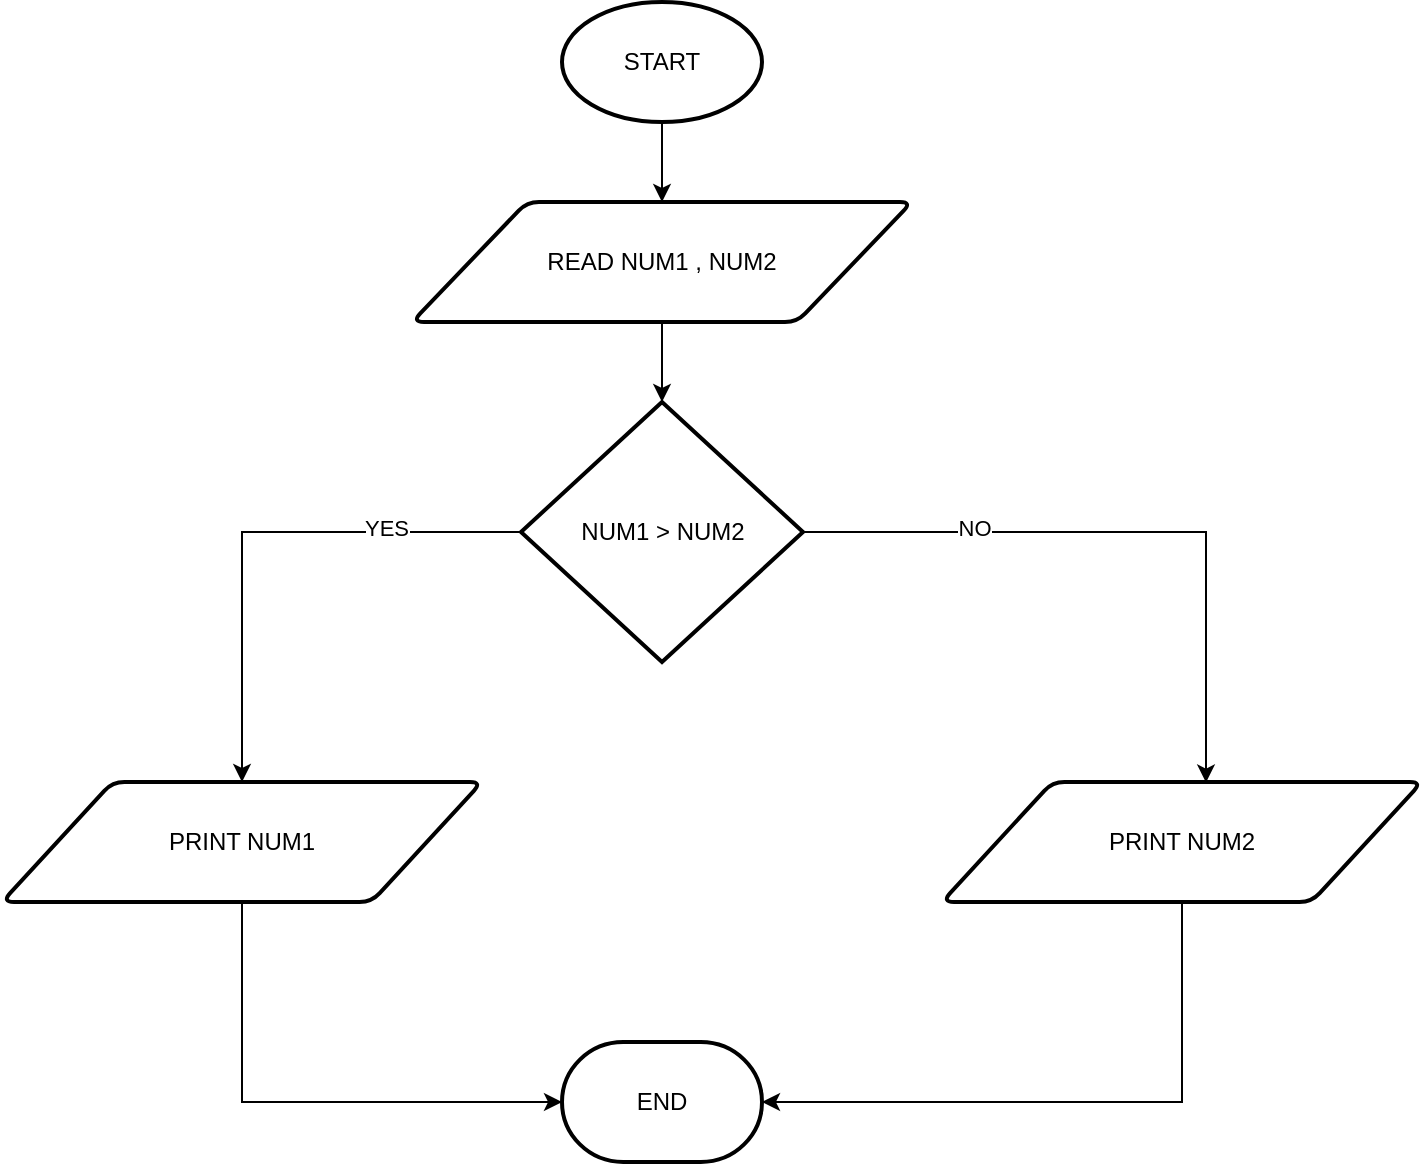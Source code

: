 <mxfile version="25.0.3">
  <diagram id="C5RBs43oDa-KdzZeNtuy" name="Page-1">
    <mxGraphModel dx="983" dy="424" grid="1" gridSize="10" guides="1" tooltips="1" connect="1" arrows="1" fold="1" page="1" pageScale="1" pageWidth="827" pageHeight="1169" math="0" shadow="0">
      <root>
        <mxCell id="WIyWlLk6GJQsqaUBKTNV-0" />
        <mxCell id="WIyWlLk6GJQsqaUBKTNV-1" parent="WIyWlLk6GJQsqaUBKTNV-0" />
        <mxCell id="LCohO1MewZ60ilad9Lcr-13" style="edgeStyle=orthogonalEdgeStyle;rounded=0;orthogonalLoop=1;jettySize=auto;html=1;exitX=0.5;exitY=1;exitDx=0;exitDy=0;exitPerimeter=0;entryX=0.5;entryY=0;entryDx=0;entryDy=0;" edge="1" parent="WIyWlLk6GJQsqaUBKTNV-1" source="LCohO1MewZ60ilad9Lcr-0" target="LCohO1MewZ60ilad9Lcr-1">
          <mxGeometry relative="1" as="geometry" />
        </mxCell>
        <mxCell id="LCohO1MewZ60ilad9Lcr-0" value="START" style="strokeWidth=2;html=1;shape=mxgraph.flowchart.start_1;whiteSpace=wrap;" vertex="1" parent="WIyWlLk6GJQsqaUBKTNV-1">
          <mxGeometry x="350" y="60" width="100" height="60" as="geometry" />
        </mxCell>
        <mxCell id="LCohO1MewZ60ilad9Lcr-1" value="READ NUM1 , NUM2" style="shape=parallelogram;html=1;strokeWidth=2;perimeter=parallelogramPerimeter;whiteSpace=wrap;rounded=1;arcSize=12;size=0.23;" vertex="1" parent="WIyWlLk6GJQsqaUBKTNV-1">
          <mxGeometry x="275" y="160" width="250" height="60" as="geometry" />
        </mxCell>
        <mxCell id="LCohO1MewZ60ilad9Lcr-8" style="edgeStyle=orthogonalEdgeStyle;rounded=0;orthogonalLoop=1;jettySize=auto;html=1;exitX=0;exitY=0.5;exitDx=0;exitDy=0;exitPerimeter=0;entryX=0.5;entryY=0;entryDx=0;entryDy=0;" edge="1" parent="WIyWlLk6GJQsqaUBKTNV-1" source="LCohO1MewZ60ilad9Lcr-2" target="LCohO1MewZ60ilad9Lcr-3">
          <mxGeometry relative="1" as="geometry">
            <mxPoint x="190" y="460" as="targetPoint" />
          </mxGeometry>
        </mxCell>
        <mxCell id="LCohO1MewZ60ilad9Lcr-17" value="YES" style="edgeLabel;html=1;align=center;verticalAlign=middle;resizable=0;points=[];" vertex="1" connectable="0" parent="LCohO1MewZ60ilad9Lcr-8">
          <mxGeometry x="-0.489" y="-2" relative="1" as="geometry">
            <mxPoint as="offset" />
          </mxGeometry>
        </mxCell>
        <mxCell id="LCohO1MewZ60ilad9Lcr-9" style="edgeStyle=orthogonalEdgeStyle;rounded=0;orthogonalLoop=1;jettySize=auto;html=1;exitX=1;exitY=0.5;exitDx=0;exitDy=0;exitPerimeter=0;entryX=0.55;entryY=0.005;entryDx=0;entryDy=0;entryPerimeter=0;" edge="1" parent="WIyWlLk6GJQsqaUBKTNV-1" source="LCohO1MewZ60ilad9Lcr-2" target="LCohO1MewZ60ilad9Lcr-7">
          <mxGeometry relative="1" as="geometry">
            <mxPoint x="670" y="440" as="targetPoint" />
          </mxGeometry>
        </mxCell>
        <mxCell id="LCohO1MewZ60ilad9Lcr-19" value="NO" style="edgeLabel;html=1;align=center;verticalAlign=middle;resizable=0;points=[];" vertex="1" connectable="0" parent="LCohO1MewZ60ilad9Lcr-9">
          <mxGeometry x="-0.477" y="2" relative="1" as="geometry">
            <mxPoint as="offset" />
          </mxGeometry>
        </mxCell>
        <mxCell id="LCohO1MewZ60ilad9Lcr-2" value="NUM1 &amp;gt; NUM2" style="strokeWidth=2;html=1;shape=mxgraph.flowchart.decision;whiteSpace=wrap;" vertex="1" parent="WIyWlLk6GJQsqaUBKTNV-1">
          <mxGeometry x="329.5" y="260" width="141" height="130" as="geometry" />
        </mxCell>
        <mxCell id="LCohO1MewZ60ilad9Lcr-3" value="PRINT NUM1" style="shape=parallelogram;html=1;strokeWidth=2;perimeter=parallelogramPerimeter;whiteSpace=wrap;rounded=1;arcSize=12;size=0.23;" vertex="1" parent="WIyWlLk6GJQsqaUBKTNV-1">
          <mxGeometry x="70" y="450" width="240" height="60" as="geometry" />
        </mxCell>
        <mxCell id="LCohO1MewZ60ilad9Lcr-7" value="PRINT NUM2" style="shape=parallelogram;html=1;strokeWidth=2;perimeter=parallelogramPerimeter;whiteSpace=wrap;rounded=1;arcSize=12;size=0.23;" vertex="1" parent="WIyWlLk6GJQsqaUBKTNV-1">
          <mxGeometry x="540" y="450" width="240" height="60" as="geometry" />
        </mxCell>
        <mxCell id="LCohO1MewZ60ilad9Lcr-12" style="edgeStyle=orthogonalEdgeStyle;rounded=0;orthogonalLoop=1;jettySize=auto;html=1;exitX=0.5;exitY=1;exitDx=0;exitDy=0;entryX=0.5;entryY=0;entryDx=0;entryDy=0;entryPerimeter=0;" edge="1" parent="WIyWlLk6GJQsqaUBKTNV-1" source="LCohO1MewZ60ilad9Lcr-1" target="LCohO1MewZ60ilad9Lcr-2">
          <mxGeometry relative="1" as="geometry" />
        </mxCell>
        <mxCell id="LCohO1MewZ60ilad9Lcr-14" value="END" style="strokeWidth=2;html=1;shape=mxgraph.flowchart.terminator;whiteSpace=wrap;" vertex="1" parent="WIyWlLk6GJQsqaUBKTNV-1">
          <mxGeometry x="350" y="580" width="100" height="60" as="geometry" />
        </mxCell>
        <mxCell id="LCohO1MewZ60ilad9Lcr-15" style="edgeStyle=orthogonalEdgeStyle;rounded=0;orthogonalLoop=1;jettySize=auto;html=1;exitX=0.5;exitY=1;exitDx=0;exitDy=0;entryX=1;entryY=0.5;entryDx=0;entryDy=0;entryPerimeter=0;" edge="1" parent="WIyWlLk6GJQsqaUBKTNV-1" source="LCohO1MewZ60ilad9Lcr-7" target="LCohO1MewZ60ilad9Lcr-14">
          <mxGeometry relative="1" as="geometry" />
        </mxCell>
        <mxCell id="LCohO1MewZ60ilad9Lcr-16" style="edgeStyle=orthogonalEdgeStyle;rounded=0;orthogonalLoop=1;jettySize=auto;html=1;exitX=0.5;exitY=1;exitDx=0;exitDy=0;entryX=0;entryY=0.5;entryDx=0;entryDy=0;entryPerimeter=0;" edge="1" parent="WIyWlLk6GJQsqaUBKTNV-1" source="LCohO1MewZ60ilad9Lcr-3" target="LCohO1MewZ60ilad9Lcr-14">
          <mxGeometry relative="1" as="geometry" />
        </mxCell>
      </root>
    </mxGraphModel>
  </diagram>
</mxfile>
